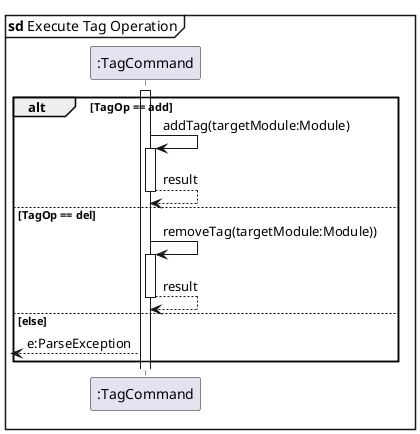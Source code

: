 @startuml
'https://plantuml.com/sequence-diagram

skinparam shadowing false
participant ":TagCommand" as TagCommand

mainframe **sd** Execute Tag Operation

activate TagCommand

alt TagOp == add
TagCommand -> TagCommand:addTag(targetModule:Module)
activate TagCommand
return result

else TagOp == del
TagCommand -> TagCommand:removeTag(targetModule:Module))
activate TagCommand
return result

else else
[<-- TagCommand:e:ParseException

end

@enduml